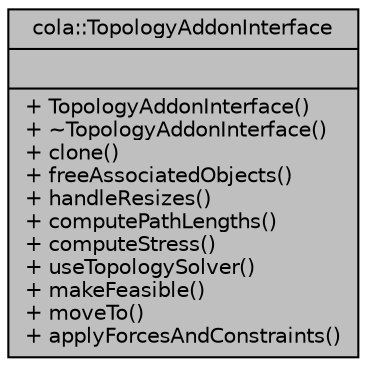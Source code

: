 digraph "cola::TopologyAddonInterface"
{
  edge [fontname="Helvetica",fontsize="10",labelfontname="Helvetica",labelfontsize="10"];
  node [fontname="Helvetica",fontsize="10",shape=record];
  Node2 [label="{cola::TopologyAddonInterface\n||+ TopologyAddonInterface()\l+ ~TopologyAddonInterface()\l+ clone()\l+ freeAssociatedObjects()\l+ handleResizes()\l+ computePathLengths()\l+ computeStress()\l+ useTopologySolver()\l+ makeFeasible()\l+ moveTo()\l+ applyForcesAndConstraints()\l}",height=0.2,width=0.4,color="black", fillcolor="grey75", style="filled", fontcolor="black"];
}
